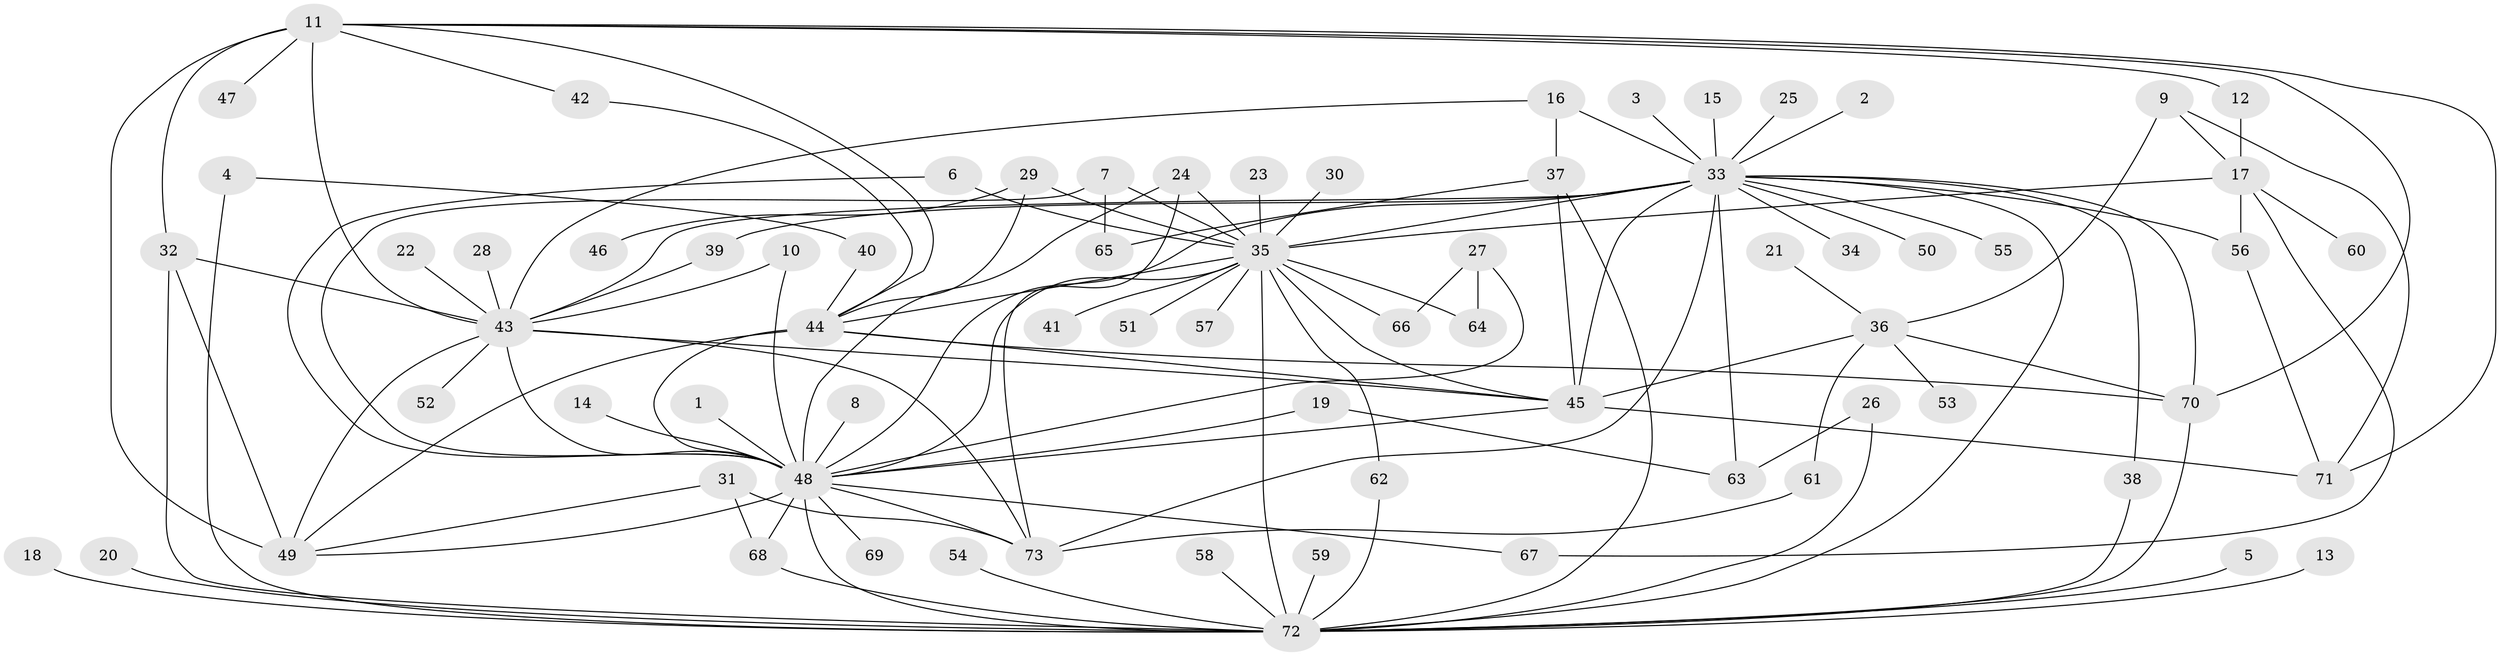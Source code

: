 // original degree distribution, {21: 0.00684931506849315, 24: 0.00684931506849315, 10: 0.00684931506849315, 11: 0.00684931506849315, 20: 0.00684931506849315, 2: 0.21232876712328766, 1: 0.5, 8: 0.0136986301369863, 5: 0.0410958904109589, 3: 0.1095890410958904, 23: 0.00684931506849315, 7: 0.02054794520547945, 9: 0.00684931506849315, 4: 0.0410958904109589, 12: 0.00684931506849315, 6: 0.00684931506849315}
// Generated by graph-tools (version 1.1) at 2025/36/03/04/25 23:36:40]
// undirected, 73 vertices, 124 edges
graph export_dot {
  node [color=gray90,style=filled];
  1;
  2;
  3;
  4;
  5;
  6;
  7;
  8;
  9;
  10;
  11;
  12;
  13;
  14;
  15;
  16;
  17;
  18;
  19;
  20;
  21;
  22;
  23;
  24;
  25;
  26;
  27;
  28;
  29;
  30;
  31;
  32;
  33;
  34;
  35;
  36;
  37;
  38;
  39;
  40;
  41;
  42;
  43;
  44;
  45;
  46;
  47;
  48;
  49;
  50;
  51;
  52;
  53;
  54;
  55;
  56;
  57;
  58;
  59;
  60;
  61;
  62;
  63;
  64;
  65;
  66;
  67;
  68;
  69;
  70;
  71;
  72;
  73;
  1 -- 48 [weight=1.0];
  2 -- 33 [weight=1.0];
  3 -- 33 [weight=1.0];
  4 -- 40 [weight=1.0];
  4 -- 72 [weight=1.0];
  5 -- 72 [weight=1.0];
  6 -- 35 [weight=1.0];
  6 -- 48 [weight=1.0];
  7 -- 35 [weight=1.0];
  7 -- 48 [weight=1.0];
  7 -- 65 [weight=1.0];
  8 -- 48 [weight=1.0];
  9 -- 17 [weight=1.0];
  9 -- 36 [weight=1.0];
  9 -- 71 [weight=1.0];
  10 -- 43 [weight=1.0];
  10 -- 48 [weight=1.0];
  11 -- 12 [weight=1.0];
  11 -- 32 [weight=1.0];
  11 -- 42 [weight=1.0];
  11 -- 43 [weight=1.0];
  11 -- 44 [weight=1.0];
  11 -- 47 [weight=1.0];
  11 -- 49 [weight=2.0];
  11 -- 70 [weight=1.0];
  11 -- 71 [weight=1.0];
  12 -- 17 [weight=1.0];
  13 -- 72 [weight=1.0];
  14 -- 48 [weight=1.0];
  15 -- 33 [weight=1.0];
  16 -- 33 [weight=1.0];
  16 -- 37 [weight=1.0];
  16 -- 43 [weight=1.0];
  17 -- 35 [weight=1.0];
  17 -- 56 [weight=1.0];
  17 -- 60 [weight=1.0];
  17 -- 67 [weight=1.0];
  18 -- 72 [weight=1.0];
  19 -- 48 [weight=1.0];
  19 -- 63 [weight=1.0];
  20 -- 72 [weight=1.0];
  21 -- 36 [weight=1.0];
  22 -- 43 [weight=1.0];
  23 -- 35 [weight=1.0];
  24 -- 35 [weight=1.0];
  24 -- 48 [weight=1.0];
  24 -- 73 [weight=1.0];
  25 -- 33 [weight=1.0];
  26 -- 63 [weight=1.0];
  26 -- 72 [weight=1.0];
  27 -- 48 [weight=1.0];
  27 -- 64 [weight=1.0];
  27 -- 66 [weight=1.0];
  28 -- 43 [weight=1.0];
  29 -- 35 [weight=1.0];
  29 -- 44 [weight=1.0];
  29 -- 46 [weight=1.0];
  30 -- 35 [weight=1.0];
  31 -- 49 [weight=1.0];
  31 -- 68 [weight=1.0];
  31 -- 73 [weight=1.0];
  32 -- 43 [weight=2.0];
  32 -- 49 [weight=1.0];
  32 -- 72 [weight=1.0];
  33 -- 34 [weight=1.0];
  33 -- 35 [weight=1.0];
  33 -- 38 [weight=1.0];
  33 -- 39 [weight=1.0];
  33 -- 43 [weight=1.0];
  33 -- 45 [weight=1.0];
  33 -- 48 [weight=1.0];
  33 -- 50 [weight=1.0];
  33 -- 55 [weight=1.0];
  33 -- 56 [weight=1.0];
  33 -- 63 [weight=1.0];
  33 -- 70 [weight=1.0];
  33 -- 72 [weight=1.0];
  33 -- 73 [weight=1.0];
  35 -- 41 [weight=1.0];
  35 -- 44 [weight=1.0];
  35 -- 45 [weight=1.0];
  35 -- 48 [weight=1.0];
  35 -- 51 [weight=1.0];
  35 -- 57 [weight=1.0];
  35 -- 62 [weight=1.0];
  35 -- 64 [weight=1.0];
  35 -- 66 [weight=1.0];
  35 -- 72 [weight=1.0];
  36 -- 45 [weight=2.0];
  36 -- 53 [weight=1.0];
  36 -- 61 [weight=1.0];
  36 -- 70 [weight=2.0];
  37 -- 45 [weight=1.0];
  37 -- 65 [weight=1.0];
  37 -- 72 [weight=1.0];
  38 -- 72 [weight=1.0];
  39 -- 43 [weight=1.0];
  40 -- 44 [weight=1.0];
  42 -- 44 [weight=1.0];
  43 -- 45 [weight=1.0];
  43 -- 48 [weight=2.0];
  43 -- 49 [weight=2.0];
  43 -- 52 [weight=1.0];
  43 -- 73 [weight=1.0];
  44 -- 45 [weight=1.0];
  44 -- 48 [weight=1.0];
  44 -- 49 [weight=1.0];
  44 -- 70 [weight=1.0];
  45 -- 48 [weight=1.0];
  45 -- 71 [weight=1.0];
  48 -- 49 [weight=1.0];
  48 -- 67 [weight=1.0];
  48 -- 68 [weight=1.0];
  48 -- 69 [weight=1.0];
  48 -- 72 [weight=1.0];
  48 -- 73 [weight=1.0];
  54 -- 72 [weight=1.0];
  56 -- 71 [weight=1.0];
  58 -- 72 [weight=1.0];
  59 -- 72 [weight=1.0];
  61 -- 73 [weight=1.0];
  62 -- 72 [weight=1.0];
  68 -- 72 [weight=1.0];
  70 -- 72 [weight=1.0];
}

